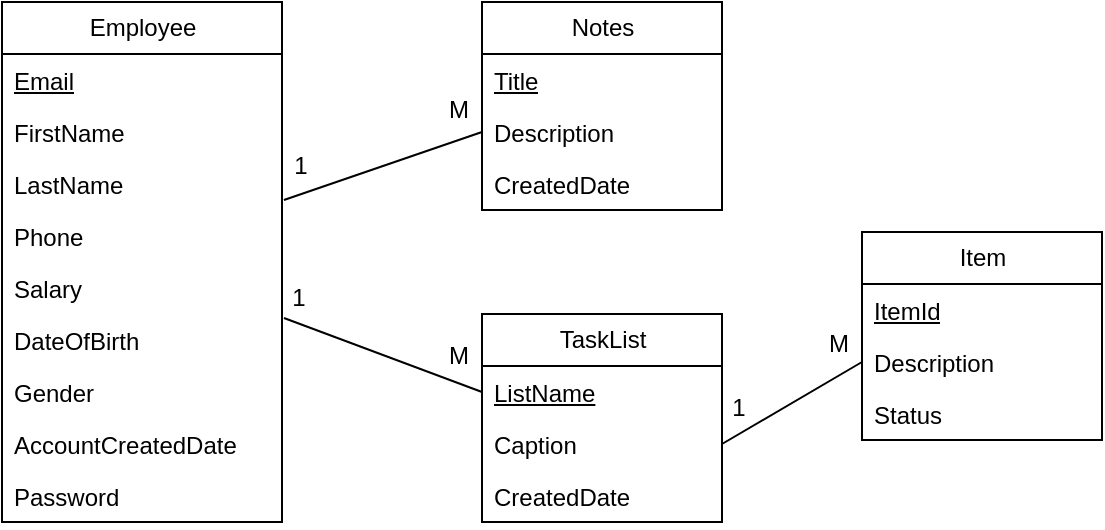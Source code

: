 <mxfile>
    <diagram id="8X2x3ZKbIcm10B2IyZ0C" name="Page-1">
        <mxGraphModel dx="541" dy="398" grid="1" gridSize="10" guides="1" tooltips="1" connect="1" arrows="1" fold="1" page="1" pageScale="1" pageWidth="850" pageHeight="1100" math="0" shadow="0">
            <root>
                <mxCell id="0"/>
                <mxCell id="1" parent="0"/>
                <mxCell id="7" value="" style="edgeStyle=none;html=1;" edge="1" parent="1">
                    <mxGeometry relative="1" as="geometry">
                        <mxPoint x="110" y="170" as="sourcePoint"/>
                        <mxPoint x="110" y="170" as="targetPoint"/>
                    </mxGeometry>
                </mxCell>
                <mxCell id="21" value="Employee" style="swimlane;fontStyle=0;childLayout=stackLayout;horizontal=1;startSize=26;fillColor=none;horizontalStack=0;resizeParent=1;resizeParentMax=0;resizeLast=0;collapsible=1;marginBottom=0;html=1;" vertex="1" parent="1">
                    <mxGeometry x="60" y="70" width="140" height="260" as="geometry"/>
                </mxCell>
                <mxCell id="22" value="&lt;u&gt;Email&lt;/u&gt;" style="text;strokeColor=none;fillColor=none;align=left;verticalAlign=top;spacingLeft=4;spacingRight=4;overflow=hidden;rotatable=0;points=[[0,0.5],[1,0.5]];portConstraint=eastwest;whiteSpace=wrap;html=1;" vertex="1" parent="21">
                    <mxGeometry y="26" width="140" height="26" as="geometry"/>
                </mxCell>
                <mxCell id="25" value="FirstName" style="text;strokeColor=none;fillColor=none;align=left;verticalAlign=top;spacingLeft=4;spacingRight=4;overflow=hidden;rotatable=0;points=[[0,0.5],[1,0.5]];portConstraint=eastwest;whiteSpace=wrap;html=1;" vertex="1" parent="21">
                    <mxGeometry y="52" width="140" height="26" as="geometry"/>
                </mxCell>
                <mxCell id="23" value="LastName" style="text;strokeColor=none;fillColor=none;align=left;verticalAlign=top;spacingLeft=4;spacingRight=4;overflow=hidden;rotatable=0;points=[[0,0.5],[1,0.5]];portConstraint=eastwest;whiteSpace=wrap;html=1;" vertex="1" parent="21">
                    <mxGeometry y="78" width="140" height="26" as="geometry"/>
                </mxCell>
                <mxCell id="24" value="Phone" style="text;strokeColor=none;fillColor=none;align=left;verticalAlign=top;spacingLeft=4;spacingRight=4;overflow=hidden;rotatable=0;points=[[0,0.5],[1,0.5]];portConstraint=eastwest;whiteSpace=wrap;html=1;" vertex="1" parent="21">
                    <mxGeometry y="104" width="140" height="26" as="geometry"/>
                </mxCell>
                <mxCell id="29" value="Salary" style="text;strokeColor=none;fillColor=none;align=left;verticalAlign=top;spacingLeft=4;spacingRight=4;overflow=hidden;rotatable=0;points=[[0,0.5],[1,0.5]];portConstraint=eastwest;whiteSpace=wrap;html=1;" vertex="1" parent="21">
                    <mxGeometry y="130" width="140" height="26" as="geometry"/>
                </mxCell>
                <mxCell id="30" value="DateOfBirth" style="text;strokeColor=none;fillColor=none;align=left;verticalAlign=top;spacingLeft=4;spacingRight=4;overflow=hidden;rotatable=0;points=[[0,0.5],[1,0.5]];portConstraint=eastwest;whiteSpace=wrap;html=1;" vertex="1" parent="21">
                    <mxGeometry y="156" width="140" height="26" as="geometry"/>
                </mxCell>
                <mxCell id="31" value="Gender" style="text;strokeColor=none;fillColor=none;align=left;verticalAlign=top;spacingLeft=4;spacingRight=4;overflow=hidden;rotatable=0;points=[[0,0.5],[1,0.5]];portConstraint=eastwest;whiteSpace=wrap;html=1;" vertex="1" parent="21">
                    <mxGeometry y="182" width="140" height="26" as="geometry"/>
                </mxCell>
                <mxCell id="32" value="AccountCreatedDate" style="text;strokeColor=none;fillColor=none;align=left;verticalAlign=top;spacingLeft=4;spacingRight=4;overflow=hidden;rotatable=0;points=[[0,0.5],[1,0.5]];portConstraint=eastwest;whiteSpace=wrap;html=1;" vertex="1" parent="21">
                    <mxGeometry y="208" width="140" height="26" as="geometry"/>
                </mxCell>
                <mxCell id="33" value="Password" style="text;strokeColor=none;fillColor=none;align=left;verticalAlign=top;spacingLeft=4;spacingRight=4;overflow=hidden;rotatable=0;points=[[0,0.5],[1,0.5]];portConstraint=eastwest;whiteSpace=wrap;html=1;" vertex="1" parent="21">
                    <mxGeometry y="234" width="140" height="26" as="geometry"/>
                </mxCell>
                <mxCell id="35" value="Notes" style="swimlane;fontStyle=0;childLayout=stackLayout;horizontal=1;startSize=26;fillColor=none;horizontalStack=0;resizeParent=1;resizeParentMax=0;resizeLast=0;collapsible=1;marginBottom=0;html=1;" vertex="1" parent="1">
                    <mxGeometry x="300" y="70" width="120" height="104" as="geometry">
                        <mxRectangle x="270" y="70" width="70" height="30" as="alternateBounds"/>
                    </mxGeometry>
                </mxCell>
                <mxCell id="36" value="&lt;u&gt;Title&lt;/u&gt;" style="text;strokeColor=none;fillColor=none;align=left;verticalAlign=top;spacingLeft=4;spacingRight=4;overflow=hidden;rotatable=0;points=[[0,0.5],[1,0.5]];portConstraint=eastwest;whiteSpace=wrap;html=1;" vertex="1" parent="35">
                    <mxGeometry y="26" width="120" height="26" as="geometry"/>
                </mxCell>
                <mxCell id="52" value="Description" style="text;strokeColor=none;fillColor=none;align=left;verticalAlign=top;spacingLeft=4;spacingRight=4;overflow=hidden;rotatable=0;points=[[0,0.5],[1,0.5]];portConstraint=eastwest;whiteSpace=wrap;html=1;" vertex="1" parent="35">
                    <mxGeometry y="52" width="120" height="26" as="geometry"/>
                </mxCell>
                <mxCell id="37" value="CreatedDate" style="text;strokeColor=none;fillColor=none;align=left;verticalAlign=top;spacingLeft=4;spacingRight=4;overflow=hidden;rotatable=0;points=[[0,0.5],[1,0.5]];portConstraint=eastwest;whiteSpace=wrap;html=1;" vertex="1" parent="35">
                    <mxGeometry y="78" width="120" height="26" as="geometry"/>
                </mxCell>
                <mxCell id="39" value="TaskList" style="swimlane;fontStyle=0;childLayout=stackLayout;horizontal=1;startSize=26;fillColor=none;horizontalStack=0;resizeParent=1;resizeParentMax=0;resizeLast=0;collapsible=1;marginBottom=0;html=1;" vertex="1" parent="1">
                    <mxGeometry x="300" y="226" width="120" height="104" as="geometry"/>
                </mxCell>
                <mxCell id="40" value="&lt;u&gt;ListName&lt;/u&gt;" style="text;strokeColor=none;fillColor=none;align=left;verticalAlign=top;spacingLeft=4;spacingRight=4;overflow=hidden;rotatable=0;points=[[0,0.5],[1,0.5]];portConstraint=eastwest;whiteSpace=wrap;html=1;" vertex="1" parent="39">
                    <mxGeometry y="26" width="120" height="26" as="geometry"/>
                </mxCell>
                <mxCell id="41" value="Caption" style="text;strokeColor=none;fillColor=none;align=left;verticalAlign=top;spacingLeft=4;spacingRight=4;overflow=hidden;rotatable=0;points=[[0,0.5],[1,0.5]];portConstraint=eastwest;whiteSpace=wrap;html=1;" vertex="1" parent="39">
                    <mxGeometry y="52" width="120" height="26" as="geometry"/>
                </mxCell>
                <mxCell id="42" value="CreatedDate" style="text;strokeColor=none;fillColor=none;align=left;verticalAlign=top;spacingLeft=4;spacingRight=4;overflow=hidden;rotatable=0;points=[[0,0.5],[1,0.5]];portConstraint=eastwest;whiteSpace=wrap;html=1;" vertex="1" parent="39">
                    <mxGeometry y="78" width="120" height="26" as="geometry"/>
                </mxCell>
                <mxCell id="43" value="Item" style="swimlane;fontStyle=0;childLayout=stackLayout;horizontal=1;startSize=26;fillColor=none;horizontalStack=0;resizeParent=1;resizeParentMax=0;resizeLast=0;collapsible=1;marginBottom=0;html=1;" vertex="1" parent="1">
                    <mxGeometry x="490" y="185" width="120" height="104" as="geometry"/>
                </mxCell>
                <mxCell id="44" value="&lt;u&gt;ItemId&lt;/u&gt;" style="text;strokeColor=none;fillColor=none;align=left;verticalAlign=top;spacingLeft=4;spacingRight=4;overflow=hidden;rotatable=0;points=[[0,0.5],[1,0.5]];portConstraint=eastwest;whiteSpace=wrap;html=1;" vertex="1" parent="43">
                    <mxGeometry y="26" width="120" height="26" as="geometry"/>
                </mxCell>
                <mxCell id="45" value="Description" style="text;strokeColor=none;fillColor=none;align=left;verticalAlign=top;spacingLeft=4;spacingRight=4;overflow=hidden;rotatable=0;points=[[0,0.5],[1,0.5]];portConstraint=eastwest;whiteSpace=wrap;html=1;" vertex="1" parent="43">
                    <mxGeometry y="52" width="120" height="26" as="geometry"/>
                </mxCell>
                <mxCell id="46" value="Status" style="text;strokeColor=none;fillColor=none;align=left;verticalAlign=top;spacingLeft=4;spacingRight=4;overflow=hidden;rotatable=0;points=[[0,0.5],[1,0.5]];portConstraint=eastwest;whiteSpace=wrap;html=1;" vertex="1" parent="43">
                    <mxGeometry y="78" width="120" height="26" as="geometry"/>
                </mxCell>
                <mxCell id="53" value="" style="html=1;entryX=0;entryY=0.5;entryDx=0;entryDy=0;exitX=1.007;exitY=-0.192;exitDx=0;exitDy=0;exitPerimeter=0;endArrow=none;endFill=0;" edge="1" parent="1" source="24" target="52">
                    <mxGeometry relative="1" as="geometry">
                        <mxPoint x="280" y="170" as="targetPoint"/>
                    </mxGeometry>
                </mxCell>
                <mxCell id="54" value="" style="edgeStyle=none;html=1;entryX=0;entryY=0.5;entryDx=0;entryDy=0;exitX=1.007;exitY=0.077;exitDx=0;exitDy=0;exitPerimeter=0;endArrow=none;endFill=0;" edge="1" parent="1" source="30" target="40">
                    <mxGeometry relative="1" as="geometry">
                        <mxPoint x="230" y="240" as="sourcePoint"/>
                    </mxGeometry>
                </mxCell>
                <mxCell id="56" value="" style="edgeStyle=none;html=1;entryX=0;entryY=0.5;entryDx=0;entryDy=0;exitX=1;exitY=0.5;exitDx=0;exitDy=0;endArrow=none;endFill=0;" edge="1" parent="1" source="41" target="45">
                    <mxGeometry relative="1" as="geometry"/>
                </mxCell>
                <mxCell id="58" value="1" style="text;html=1;align=center;verticalAlign=middle;resizable=0;points=[];autosize=1;strokeColor=none;fillColor=none;" vertex="1" parent="1">
                    <mxGeometry x="194" y="137" width="30" height="30" as="geometry"/>
                </mxCell>
                <mxCell id="59" value="M" style="text;html=1;align=center;verticalAlign=middle;resizable=0;points=[];autosize=1;strokeColor=none;fillColor=none;" vertex="1" parent="1">
                    <mxGeometry x="273" y="109" width="30" height="30" as="geometry"/>
                </mxCell>
                <mxCell id="60" value="1" style="text;html=1;align=center;verticalAlign=middle;resizable=0;points=[];autosize=1;strokeColor=none;fillColor=none;" vertex="1" parent="1">
                    <mxGeometry x="193" y="203" width="30" height="30" as="geometry"/>
                </mxCell>
                <mxCell id="61" value="M" style="text;html=1;align=center;verticalAlign=middle;resizable=0;points=[];autosize=1;strokeColor=none;fillColor=none;" vertex="1" parent="1">
                    <mxGeometry x="273" y="232" width="30" height="30" as="geometry"/>
                </mxCell>
                <mxCell id="62" value="1" style="text;html=1;align=center;verticalAlign=middle;resizable=0;points=[];autosize=1;strokeColor=none;fillColor=none;" vertex="1" parent="1">
                    <mxGeometry x="413" y="258" width="30" height="30" as="geometry"/>
                </mxCell>
                <mxCell id="63" value="M" style="text;html=1;align=center;verticalAlign=middle;resizable=0;points=[];autosize=1;strokeColor=none;fillColor=none;" vertex="1" parent="1">
                    <mxGeometry x="463" y="226" width="30" height="30" as="geometry"/>
                </mxCell>
            </root>
        </mxGraphModel>
    </diagram>
</mxfile>